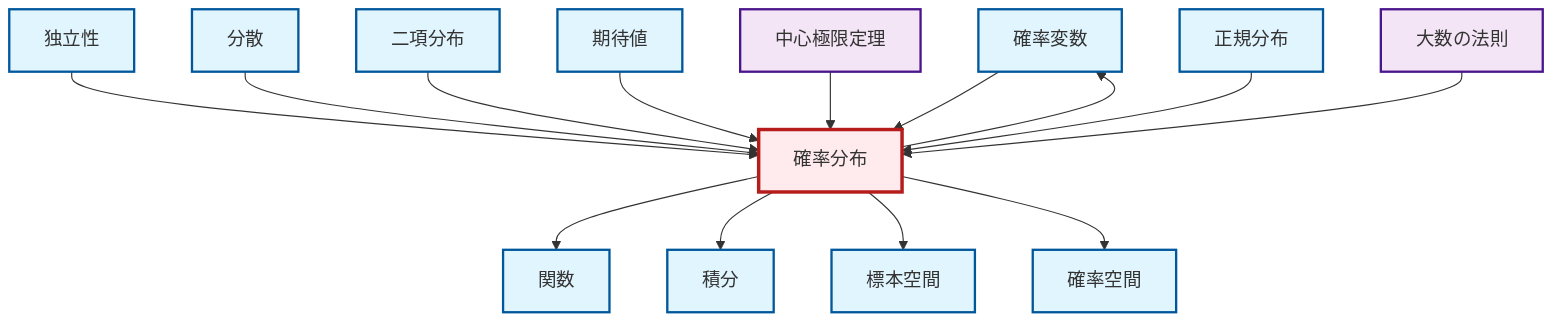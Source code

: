 graph TD
    classDef definition fill:#e1f5fe,stroke:#01579b,stroke-width:2px
    classDef theorem fill:#f3e5f5,stroke:#4a148c,stroke-width:2px
    classDef axiom fill:#fff3e0,stroke:#e65100,stroke-width:2px
    classDef example fill:#e8f5e9,stroke:#1b5e20,stroke-width:2px
    classDef current fill:#ffebee,stroke:#b71c1c,stroke-width:3px
    def-random-variable["確率変数"]:::definition
    def-function["関数"]:::definition
    def-probability-distribution["確率分布"]:::definition
    def-normal-distribution["正規分布"]:::definition
    thm-central-limit["中心極限定理"]:::theorem
    def-binomial-distribution["二項分布"]:::definition
    def-variance["分散"]:::definition
    def-integral["積分"]:::definition
    def-probability-space["確率空間"]:::definition
    thm-law-of-large-numbers["大数の法則"]:::theorem
    def-expectation["期待値"]:::definition
    def-sample-space["標本空間"]:::definition
    def-independence["独立性"]:::definition
    def-probability-distribution --> def-function
    def-independence --> def-probability-distribution
    def-variance --> def-probability-distribution
    def-binomial-distribution --> def-probability-distribution
    def-expectation --> def-probability-distribution
    def-probability-distribution --> def-integral
    def-probability-distribution --> def-sample-space
    def-probability-distribution --> def-random-variable
    def-random-variable --> def-probability-distribution
    thm-central-limit --> def-probability-distribution
    def-probability-distribution --> def-probability-space
    def-normal-distribution --> def-probability-distribution
    thm-law-of-large-numbers --> def-probability-distribution
    class def-probability-distribution current